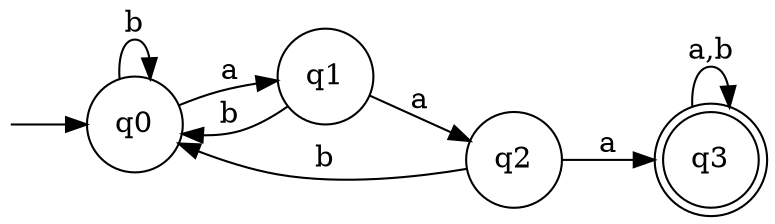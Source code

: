strict digraph {
 rankdir=LR;

node [shape = none, label = "", width = 0, height = 0]; qd;
node [label="\N", width = 0.5, height = 0.5];
node [shape = doublecircle]; 
q3;

node [shape = circle];
qd -> q0
q2 -> q0[label="b"]
q2 -> q3[label="a"]
q3 -> q3[label="a,b"]
q0 -> q0[label="b"]
q0 -> q1[label="a"]
q1 -> q0[label="b"]
q1 -> q2[label="a"]
}
